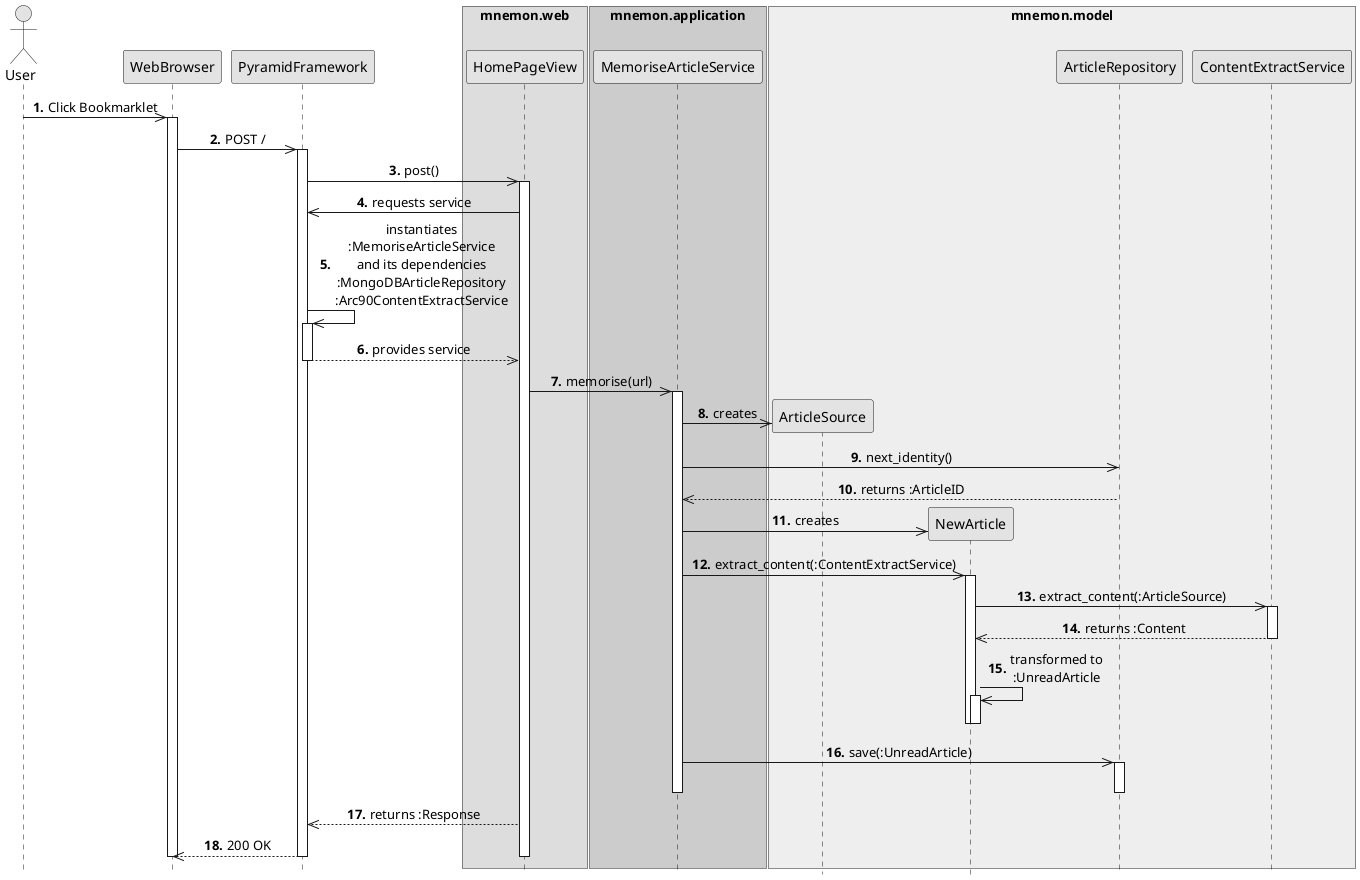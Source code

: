 @startuml

skinparam monochrome true
skinparam sequenceMessageAlign center
autonumber "<b>#.</b>"
hide footbox

actor User
participant WebBrowser as WEB
participant PyramidFramework as PYRAMID
box "mnemon.web" #dddddd
	participant HomePageView as VIEW
end box
box "mnemon.application" #cccccc
	participant MemoriseArticleService as APPSERV
end box
box "mnemon.model" #eeeeee
	participant ArticleSource as SOURCE
	participant NewArticle as ARTICLE
	participant ArticleRepository as REPO
	participant ContentExtractService as EXTRACTOR
end box

User ->> WEB : Click Bookmarklet

activate WEB
WEB ->> PYRAMID : POST /

activate PYRAMID
PYRAMID ->> VIEW : post()

activate VIEW
VIEW ->> PYRAMID : requests service

PYRAMID ->> PYRAMID : instantiates\n:MemoriseArticleService\nand its dependencies\n:MongoDBArticleRepository\n:Arc90ContentExtractService

activate PYRAMID

PYRAMID -->> VIEW : provides service

deactivate PYRAMID

VIEW ->> APPSERV : memorise(url)

activate APPSERV

create SOURCE
APPSERV ->> SOURCE : creates
APPSERV ->> REPO : next_identity()
REPO -->> APPSERV : returns :ArticleID

create ARTICLE
APPSERV ->> ARTICLE : creates

APPSERV ->> ARTICLE : extract_content(:ContentExtractService)

activate ARTICLE
ARTICLE ->> EXTRACTOR : extract_content(:ArticleSource)

activate EXTRACTOR
EXTRACTOR -->> ARTICLE : returns :Content
deactivate EXTRACTOR

ARTICLE ->> ARTICLE : transformed to\n:UnreadArticle
activate ARTICLE
deactivate ARTICLE
deactivate ARTICLE

APPSERV ->> REPO : save(:UnreadArticle)
  activate REPO
  deactivate REPO
  deactivate APPSERV
VIEW -->> PYRAMID : returns :Response
PYRAMID -->> WEB : 200 OK
  deactivate VIEW
  deactivate PYRAMID
  deactivate WEB

@enduml